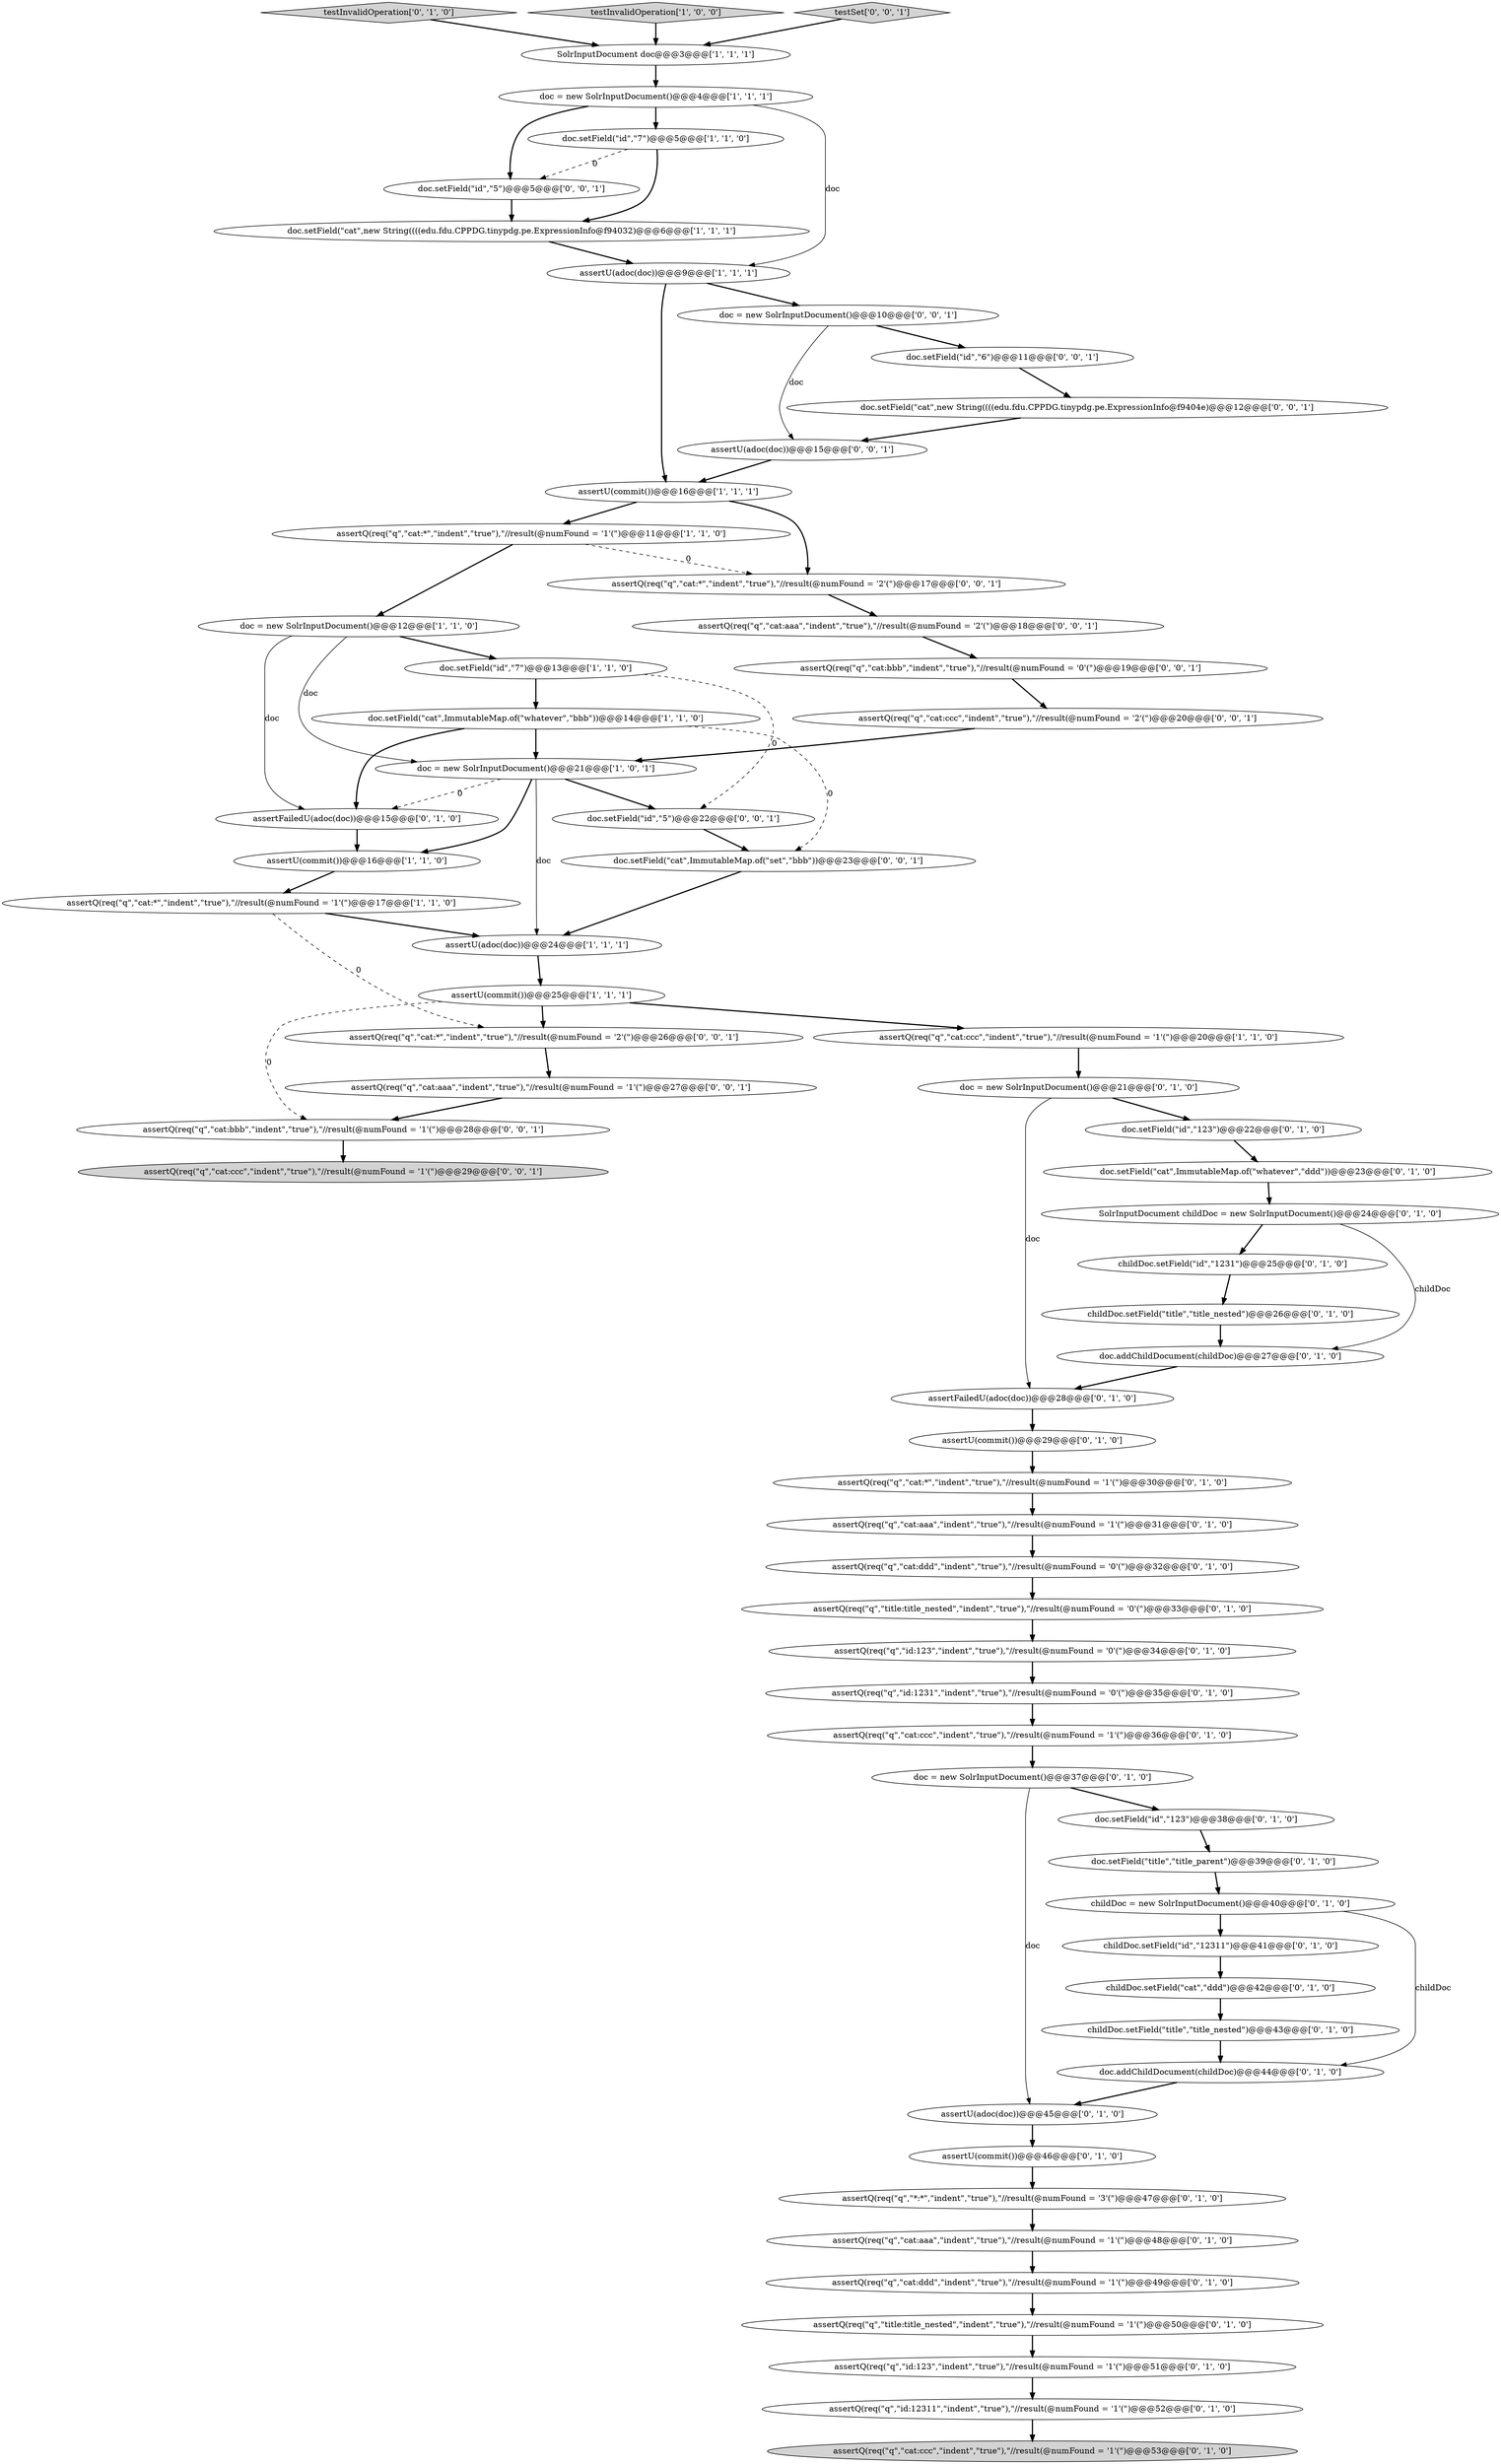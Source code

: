 digraph {
31 [style = filled, label = "testInvalidOperation['0', '1', '0']", fillcolor = lightgray, shape = diamond image = "AAA0AAABBB2BBB"];
64 [style = filled, label = "assertQ(req(\"q\",\"cat:aaa\",\"indent\",\"true\"),\"//result(@numFound = '2'(\")@@@18@@@['0', '0', '1']", fillcolor = white, shape = ellipse image = "AAA0AAABBB3BBB"];
26 [style = filled, label = "doc.setField(\"id\",\"123\")@@@22@@@['0', '1', '0']", fillcolor = white, shape = ellipse image = "AAA1AAABBB2BBB"];
52 [style = filled, label = "assertQ(req(\"q\",\"cat:ccc\",\"indent\",\"true\"),\"//result(@numFound = '2'(\")@@@20@@@['0', '0', '1']", fillcolor = white, shape = ellipse image = "AAA0AAABBB3BBB"];
38 [style = filled, label = "doc = new SolrInputDocument()@@@37@@@['0', '1', '0']", fillcolor = white, shape = ellipse image = "AAA1AAABBB2BBB"];
41 [style = filled, label = "assertQ(req(\"q\",\"cat:ccc\",\"indent\",\"true\"),\"//result(@numFound = '1'(\")@@@53@@@['0', '1', '0']", fillcolor = lightgray, shape = ellipse image = "AAA1AAABBB2BBB"];
58 [style = filled, label = "assertQ(req(\"q\",\"cat:ccc\",\"indent\",\"true\"),\"//result(@numFound = '1'(\")@@@29@@@['0', '0', '1']", fillcolor = lightgray, shape = ellipse image = "AAA0AAABBB3BBB"];
2 [style = filled, label = "assertU(commit())@@@16@@@['1', '1', '1']", fillcolor = white, shape = ellipse image = "AAA0AAABBB1BBB"];
6 [style = filled, label = "doc.setField(\"id\",\"7\")@@@13@@@['1', '1', '0']", fillcolor = white, shape = ellipse image = "AAA0AAABBB1BBB"];
37 [style = filled, label = "assertFailedU(adoc(doc))@@@28@@@['0', '1', '0']", fillcolor = white, shape = ellipse image = "AAA1AAABBB2BBB"];
51 [style = filled, label = "assertQ(req(\"q\",\"title:title_nested\",\"indent\",\"true\"),\"//result(@numFound = '0'(\")@@@33@@@['0', '1', '0']", fillcolor = white, shape = ellipse image = "AAA1AAABBB2BBB"];
63 [style = filled, label = "assertQ(req(\"q\",\"cat:*\",\"indent\",\"true\"),\"//result(@numFound = '2'(\")@@@17@@@['0', '0', '1']", fillcolor = white, shape = ellipse image = "AAA0AAABBB3BBB"];
19 [style = filled, label = "assertQ(req(\"q\",\"cat:*\",\"indent\",\"true\"),\"//result(@numFound = '1'(\")@@@30@@@['0', '1', '0']", fillcolor = white, shape = ellipse image = "AAA1AAABBB2BBB"];
0 [style = filled, label = "SolrInputDocument doc@@@3@@@['1', '1', '1']", fillcolor = white, shape = ellipse image = "AAA0AAABBB1BBB"];
3 [style = filled, label = "assertQ(req(\"q\",\"cat:*\",\"indent\",\"true\"),\"//result(@numFound = '1'(\")@@@17@@@['1', '1', '0']", fillcolor = white, shape = ellipse image = "AAA0AAABBB1BBB"];
23 [style = filled, label = "childDoc.setField(\"id\",\"12311\")@@@41@@@['0', '1', '0']", fillcolor = white, shape = ellipse image = "AAA1AAABBB2BBB"];
21 [style = filled, label = "childDoc.setField(\"cat\",\"ddd\")@@@42@@@['0', '1', '0']", fillcolor = white, shape = ellipse image = "AAA1AAABBB2BBB"];
45 [style = filled, label = "assertQ(req(\"q\",\"cat:aaa\",\"indent\",\"true\"),\"//result(@numFound = '1'(\")@@@31@@@['0', '1', '0']", fillcolor = white, shape = ellipse image = "AAA1AAABBB2BBB"];
29 [style = filled, label = "assertU(adoc(doc))@@@45@@@['0', '1', '0']", fillcolor = white, shape = ellipse image = "AAA1AAABBB2BBB"];
28 [style = filled, label = "doc.setField(\"cat\",ImmutableMap.of(\"whatever\",\"ddd\"))@@@23@@@['0', '1', '0']", fillcolor = white, shape = ellipse image = "AAA1AAABBB2BBB"];
66 [style = filled, label = "doc.setField(\"cat\",new String((((edu.fdu.CPPDG.tinypdg.pe.ExpressionInfo@f9404e)@@@12@@@['0', '0', '1']", fillcolor = white, shape = ellipse image = "AAA0AAABBB3BBB"];
36 [style = filled, label = "assertFailedU(adoc(doc))@@@15@@@['0', '1', '0']", fillcolor = white, shape = ellipse image = "AAA1AAABBB2BBB"];
35 [style = filled, label = "SolrInputDocument childDoc = new SolrInputDocument()@@@24@@@['0', '1', '0']", fillcolor = white, shape = ellipse image = "AAA1AAABBB2BBB"];
5 [style = filled, label = "assertQ(req(\"q\",\"cat:ccc\",\"indent\",\"true\"),\"//result(@numFound = '1'(\")@@@20@@@['1', '1', '0']", fillcolor = white, shape = ellipse image = "AAA0AAABBB1BBB"];
32 [style = filled, label = "childDoc.setField(\"id\",\"1231\")@@@25@@@['0', '1', '0']", fillcolor = white, shape = ellipse image = "AAA1AAABBB2BBB"];
25 [style = filled, label = "assertQ(req(\"q\",\"cat:aaa\",\"indent\",\"true\"),\"//result(@numFound = '1'(\")@@@48@@@['0', '1', '0']", fillcolor = white, shape = ellipse image = "AAA1AAABBB2BBB"];
11 [style = filled, label = "assertU(commit())@@@16@@@['1', '1', '0']", fillcolor = white, shape = ellipse image = "AAA0AAABBB1BBB"];
30 [style = filled, label = "assertQ(req(\"q\",\"cat:ddd\",\"indent\",\"true\"),\"//result(@numFound = '0'(\")@@@32@@@['0', '1', '0']", fillcolor = white, shape = ellipse image = "AAA1AAABBB2BBB"];
8 [style = filled, label = "testInvalidOperation['1', '0', '0']", fillcolor = lightgray, shape = diamond image = "AAA0AAABBB1BBB"];
40 [style = filled, label = "assertU(commit())@@@29@@@['0', '1', '0']", fillcolor = white, shape = ellipse image = "AAA1AAABBB2BBB"];
22 [style = filled, label = "assertQ(req(\"q\",\"id:12311\",\"indent\",\"true\"),\"//result(@numFound = '1'(\")@@@52@@@['0', '1', '0']", fillcolor = white, shape = ellipse image = "AAA1AAABBB2BBB"];
50 [style = filled, label = "childDoc = new SolrInputDocument()@@@40@@@['0', '1', '0']", fillcolor = white, shape = ellipse image = "AAA1AAABBB2BBB"];
59 [style = filled, label = "assertQ(req(\"q\",\"cat:*\",\"indent\",\"true\"),\"//result(@numFound = '2'(\")@@@26@@@['0', '0', '1']", fillcolor = white, shape = ellipse image = "AAA0AAABBB3BBB"];
61 [style = filled, label = "doc.setField(\"cat\",ImmutableMap.of(\"set\",\"bbb\"))@@@23@@@['0', '0', '1']", fillcolor = white, shape = ellipse image = "AAA0AAABBB3BBB"];
4 [style = filled, label = "doc.setField(\"id\",\"7\")@@@5@@@['1', '1', '0']", fillcolor = white, shape = ellipse image = "AAA0AAABBB1BBB"];
20 [style = filled, label = "assertQ(req(\"q\",\"cat:ccc\",\"indent\",\"true\"),\"//result(@numFound = '1'(\")@@@36@@@['0', '1', '0']", fillcolor = white, shape = ellipse image = "AAA1AAABBB2BBB"];
16 [style = filled, label = "assertU(commit())@@@25@@@['1', '1', '1']", fillcolor = white, shape = ellipse image = "AAA0AAABBB1BBB"];
33 [style = filled, label = "assertQ(req(\"q\",\"id:123\",\"indent\",\"true\"),\"//result(@numFound = '1'(\")@@@51@@@['0', '1', '0']", fillcolor = white, shape = ellipse image = "AAA1AAABBB2BBB"];
46 [style = filled, label = "doc.setField(\"id\",\"123\")@@@38@@@['0', '1', '0']", fillcolor = white, shape = ellipse image = "AAA1AAABBB2BBB"];
47 [style = filled, label = "doc.setField(\"title\",\"title_parent\")@@@39@@@['0', '1', '0']", fillcolor = white, shape = ellipse image = "AAA1AAABBB2BBB"];
55 [style = filled, label = "assertQ(req(\"q\",\"cat:bbb\",\"indent\",\"true\"),\"//result(@numFound = '0'(\")@@@19@@@['0', '0', '1']", fillcolor = white, shape = ellipse image = "AAA0AAABBB3BBB"];
12 [style = filled, label = "assertQ(req(\"q\",\"cat:*\",\"indent\",\"true\"),\"//result(@numFound = '1'(\")@@@11@@@['1', '1', '0']", fillcolor = white, shape = ellipse image = "AAA0AAABBB1BBB"];
44 [style = filled, label = "doc.addChildDocument(childDoc)@@@44@@@['0', '1', '0']", fillcolor = white, shape = ellipse image = "AAA1AAABBB2BBB"];
10 [style = filled, label = "assertU(adoc(doc))@@@24@@@['1', '1', '1']", fillcolor = white, shape = ellipse image = "AAA0AAABBB1BBB"];
24 [style = filled, label = "assertQ(req(\"q\",\"id:1231\",\"indent\",\"true\"),\"//result(@numFound = '0'(\")@@@35@@@['0', '1', '0']", fillcolor = white, shape = ellipse image = "AAA1AAABBB2BBB"];
67 [style = filled, label = "doc.setField(\"id\",\"5\")@@@22@@@['0', '0', '1']", fillcolor = white, shape = ellipse image = "AAA0AAABBB3BBB"];
34 [style = filled, label = "assertQ(req(\"q\",\"*:*\",\"indent\",\"true\"),\"//result(@numFound = '3'(\")@@@47@@@['0', '1', '0']", fillcolor = white, shape = ellipse image = "AAA1AAABBB2BBB"];
13 [style = filled, label = "doc = new SolrInputDocument()@@@12@@@['1', '1', '0']", fillcolor = white, shape = ellipse image = "AAA0AAABBB1BBB"];
53 [style = filled, label = "doc = new SolrInputDocument()@@@10@@@['0', '0', '1']", fillcolor = white, shape = ellipse image = "AAA0AAABBB3BBB"];
56 [style = filled, label = "assertQ(req(\"q\",\"cat:bbb\",\"indent\",\"true\"),\"//result(@numFound = '1'(\")@@@28@@@['0', '0', '1']", fillcolor = white, shape = ellipse image = "AAA0AAABBB3BBB"];
9 [style = filled, label = "doc.setField(\"cat\",ImmutableMap.of(\"whatever\",\"bbb\"))@@@14@@@['1', '1', '0']", fillcolor = white, shape = ellipse image = "AAA0AAABBB1BBB"];
65 [style = filled, label = "assertU(adoc(doc))@@@15@@@['0', '0', '1']", fillcolor = white, shape = ellipse image = "AAA0AAABBB3BBB"];
48 [style = filled, label = "assertQ(req(\"q\",\"id:123\",\"indent\",\"true\"),\"//result(@numFound = '0'(\")@@@34@@@['0', '1', '0']", fillcolor = white, shape = ellipse image = "AAA1AAABBB2BBB"];
27 [style = filled, label = "childDoc.setField(\"title\",\"title_nested\")@@@43@@@['0', '1', '0']", fillcolor = white, shape = ellipse image = "AAA1AAABBB2BBB"];
18 [style = filled, label = "doc = new SolrInputDocument()@@@21@@@['0', '1', '0']", fillcolor = white, shape = ellipse image = "AAA1AAABBB2BBB"];
49 [style = filled, label = "assertU(commit())@@@46@@@['0', '1', '0']", fillcolor = white, shape = ellipse image = "AAA1AAABBB2BBB"];
60 [style = filled, label = "assertQ(req(\"q\",\"cat:aaa\",\"indent\",\"true\"),\"//result(@numFound = '1'(\")@@@27@@@['0', '0', '1']", fillcolor = white, shape = ellipse image = "AAA0AAABBB3BBB"];
62 [style = filled, label = "doc.setField(\"id\",\"6\")@@@11@@@['0', '0', '1']", fillcolor = white, shape = ellipse image = "AAA0AAABBB3BBB"];
14 [style = filled, label = "doc.setField(\"cat\",new String((((edu.fdu.CPPDG.tinypdg.pe.ExpressionInfo@f94032)@@@6@@@['1', '1', '1']", fillcolor = white, shape = ellipse image = "AAA0AAABBB1BBB"];
54 [style = filled, label = "doc.setField(\"id\",\"5\")@@@5@@@['0', '0', '1']", fillcolor = white, shape = ellipse image = "AAA0AAABBB3BBB"];
1 [style = filled, label = "assertU(adoc(doc))@@@9@@@['1', '1', '1']", fillcolor = white, shape = ellipse image = "AAA0AAABBB1BBB"];
17 [style = filled, label = "childDoc.setField(\"title\",\"title_nested\")@@@26@@@['0', '1', '0']", fillcolor = white, shape = ellipse image = "AAA1AAABBB2BBB"];
43 [style = filled, label = "assertQ(req(\"q\",\"title:title_nested\",\"indent\",\"true\"),\"//result(@numFound = '1'(\")@@@50@@@['0', '1', '0']", fillcolor = white, shape = ellipse image = "AAA1AAABBB2BBB"];
57 [style = filled, label = "testSet['0', '0', '1']", fillcolor = lightgray, shape = diamond image = "AAA0AAABBB3BBB"];
39 [style = filled, label = "assertQ(req(\"q\",\"cat:ddd\",\"indent\",\"true\"),\"//result(@numFound = '1'(\")@@@49@@@['0', '1', '0']", fillcolor = white, shape = ellipse image = "AAA1AAABBB2BBB"];
15 [style = filled, label = "doc = new SolrInputDocument()@@@4@@@['1', '1', '1']", fillcolor = white, shape = ellipse image = "AAA0AAABBB1BBB"];
42 [style = filled, label = "doc.addChildDocument(childDoc)@@@27@@@['0', '1', '0']", fillcolor = white, shape = ellipse image = "AAA1AAABBB2BBB"];
7 [style = filled, label = "doc = new SolrInputDocument()@@@21@@@['1', '0', '1']", fillcolor = white, shape = ellipse image = "AAA0AAABBB1BBB"];
51->48 [style = bold, label=""];
30->51 [style = bold, label=""];
3->10 [style = bold, label=""];
16->59 [style = bold, label=""];
46->47 [style = bold, label=""];
1->53 [style = bold, label=""];
56->58 [style = bold, label=""];
67->61 [style = bold, label=""];
2->63 [style = bold, label=""];
13->6 [style = bold, label=""];
62->66 [style = bold, label=""];
7->11 [style = bold, label=""];
15->54 [style = bold, label=""];
35->32 [style = bold, label=""];
13->7 [style = solid, label="doc"];
9->36 [style = bold, label=""];
35->42 [style = solid, label="childDoc"];
0->15 [style = bold, label=""];
6->67 [style = dashed, label="0"];
5->18 [style = bold, label=""];
16->5 [style = bold, label=""];
7->10 [style = solid, label="doc"];
65->2 [style = bold, label=""];
34->25 [style = bold, label=""];
63->64 [style = bold, label=""];
1->2 [style = bold, label=""];
54->14 [style = bold, label=""];
7->67 [style = bold, label=""];
27->44 [style = bold, label=""];
12->63 [style = dashed, label="0"];
38->29 [style = solid, label="doc"];
53->62 [style = bold, label=""];
22->41 [style = bold, label=""];
57->0 [style = bold, label=""];
38->46 [style = bold, label=""];
61->10 [style = bold, label=""];
12->13 [style = bold, label=""];
23->21 [style = bold, label=""];
44->29 [style = bold, label=""];
37->40 [style = bold, label=""];
64->55 [style = bold, label=""];
66->65 [style = bold, label=""];
55->52 [style = bold, label=""];
48->24 [style = bold, label=""];
43->33 [style = bold, label=""];
10->16 [style = bold, label=""];
11->3 [style = bold, label=""];
8->0 [style = bold, label=""];
24->20 [style = bold, label=""];
15->4 [style = bold, label=""];
19->45 [style = bold, label=""];
45->30 [style = bold, label=""];
39->43 [style = bold, label=""];
60->56 [style = bold, label=""];
18->26 [style = bold, label=""];
16->56 [style = dashed, label="0"];
3->59 [style = dashed, label="0"];
53->65 [style = solid, label="doc"];
26->28 [style = bold, label=""];
36->11 [style = bold, label=""];
50->44 [style = solid, label="childDoc"];
29->49 [style = bold, label=""];
50->23 [style = bold, label=""];
13->36 [style = solid, label="doc"];
7->36 [style = dashed, label="0"];
28->35 [style = bold, label=""];
59->60 [style = bold, label=""];
42->37 [style = bold, label=""];
6->9 [style = bold, label=""];
14->1 [style = bold, label=""];
25->39 [style = bold, label=""];
33->22 [style = bold, label=""];
4->54 [style = dashed, label="0"];
47->50 [style = bold, label=""];
32->17 [style = bold, label=""];
15->1 [style = solid, label="doc"];
18->37 [style = solid, label="doc"];
20->38 [style = bold, label=""];
21->27 [style = bold, label=""];
4->14 [style = bold, label=""];
17->42 [style = bold, label=""];
40->19 [style = bold, label=""];
9->61 [style = dashed, label="0"];
49->34 [style = bold, label=""];
2->12 [style = bold, label=""];
31->0 [style = bold, label=""];
52->7 [style = bold, label=""];
9->7 [style = bold, label=""];
}
